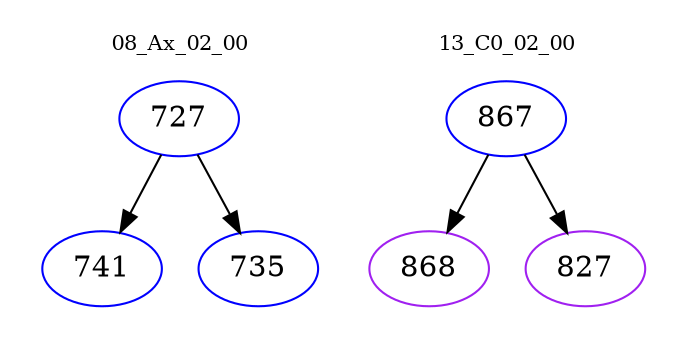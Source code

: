 digraph{
subgraph cluster_0 {
color = white
label = "08_Ax_02_00";
fontsize=10;
T0_727 [label="727", color="blue"]
T0_727 -> T0_741 [color="black"]
T0_741 [label="741", color="blue"]
T0_727 -> T0_735 [color="black"]
T0_735 [label="735", color="blue"]
}
subgraph cluster_1 {
color = white
label = "13_C0_02_00";
fontsize=10;
T1_867 [label="867", color="blue"]
T1_867 -> T1_868 [color="black"]
T1_868 [label="868", color="purple"]
T1_867 -> T1_827 [color="black"]
T1_827 [label="827", color="purple"]
}
}
